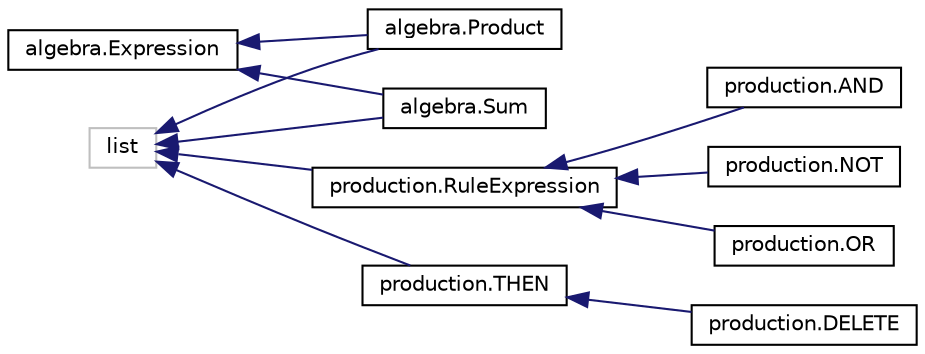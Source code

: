 digraph "Graphical Class Hierarchy"
{
  edge [fontname="Helvetica",fontsize="10",labelfontname="Helvetica",labelfontsize="10"];
  node [fontname="Helvetica",fontsize="10",shape=record];
  rankdir="LR";
  Node1 [label="algebra.Expression",height=0.2,width=0.4,color="black", fillcolor="white", style="filled",URL="$classalgebra_1_1_expression.html",tooltip="Expression classes _____________________________________________________. "];
  Node1 -> Node2 [dir="back",color="midnightblue",fontsize="10",style="solid",fontname="Helvetica"];
  Node2 [label="algebra.Product",height=0.2,width=0.4,color="black", fillcolor="white", style="filled",URL="$classalgebra_1_1_product.html"];
  Node1 -> Node3 [dir="back",color="midnightblue",fontsize="10",style="solid",fontname="Helvetica"];
  Node3 [label="algebra.Sum",height=0.2,width=0.4,color="black", fillcolor="white", style="filled",URL="$classalgebra_1_1_sum.html"];
  Node4 [label="list",height=0.2,width=0.4,color="grey75", fillcolor="white", style="filled"];
  Node4 -> Node2 [dir="back",color="midnightblue",fontsize="10",style="solid",fontname="Helvetica"];
  Node4 -> Node3 [dir="back",color="midnightblue",fontsize="10",style="solid",fontname="Helvetica"];
  Node4 -> Node5 [dir="back",color="midnightblue",fontsize="10",style="solid",fontname="Helvetica"];
  Node5 [label="production.RuleExpression",height=0.2,width=0.4,color="black", fillcolor="white", style="filled",URL="$classproduction_1_1_rule_expression.html"];
  Node5 -> Node6 [dir="back",color="midnightblue",fontsize="10",style="solid",fontname="Helvetica"];
  Node6 [label="production.AND",height=0.2,width=0.4,color="black", fillcolor="white", style="filled",URL="$classproduction_1_1_a_n_d.html"];
  Node5 -> Node7 [dir="back",color="midnightblue",fontsize="10",style="solid",fontname="Helvetica"];
  Node7 [label="production.NOT",height=0.2,width=0.4,color="black", fillcolor="white", style="filled",URL="$classproduction_1_1_n_o_t.html"];
  Node5 -> Node8 [dir="back",color="midnightblue",fontsize="10",style="solid",fontname="Helvetica"];
  Node8 [label="production.OR",height=0.2,width=0.4,color="black", fillcolor="white", style="filled",URL="$classproduction_1_1_o_r.html"];
  Node4 -> Node9 [dir="back",color="midnightblue",fontsize="10",style="solid",fontname="Helvetica"];
  Node9 [label="production.THEN",height=0.2,width=0.4,color="black", fillcolor="white", style="filled",URL="$classproduction_1_1_t_h_e_n.html"];
  Node9 -> Node10 [dir="back",color="midnightblue",fontsize="10",style="solid",fontname="Helvetica"];
  Node10 [label="production.DELETE",height=0.2,width=0.4,color="black", fillcolor="white", style="filled",URL="$classproduction_1_1_d_e_l_e_t_e.html"];
}
